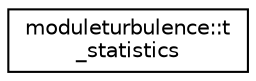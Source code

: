 digraph "Graphical Class Hierarchy"
{
 // LATEX_PDF_SIZE
  edge [fontname="Helvetica",fontsize="10",labelfontname="Helvetica",labelfontsize="10"];
  node [fontname="Helvetica",fontsize="10",shape=record];
  rankdir="LR";
  Node0 [label="moduleturbulence::t\l_statistics",height=0.2,width=0.4,color="black", fillcolor="white", style="filled",URL="$structmoduleturbulence_1_1t__statistics.html",tooltip=" "];
}
